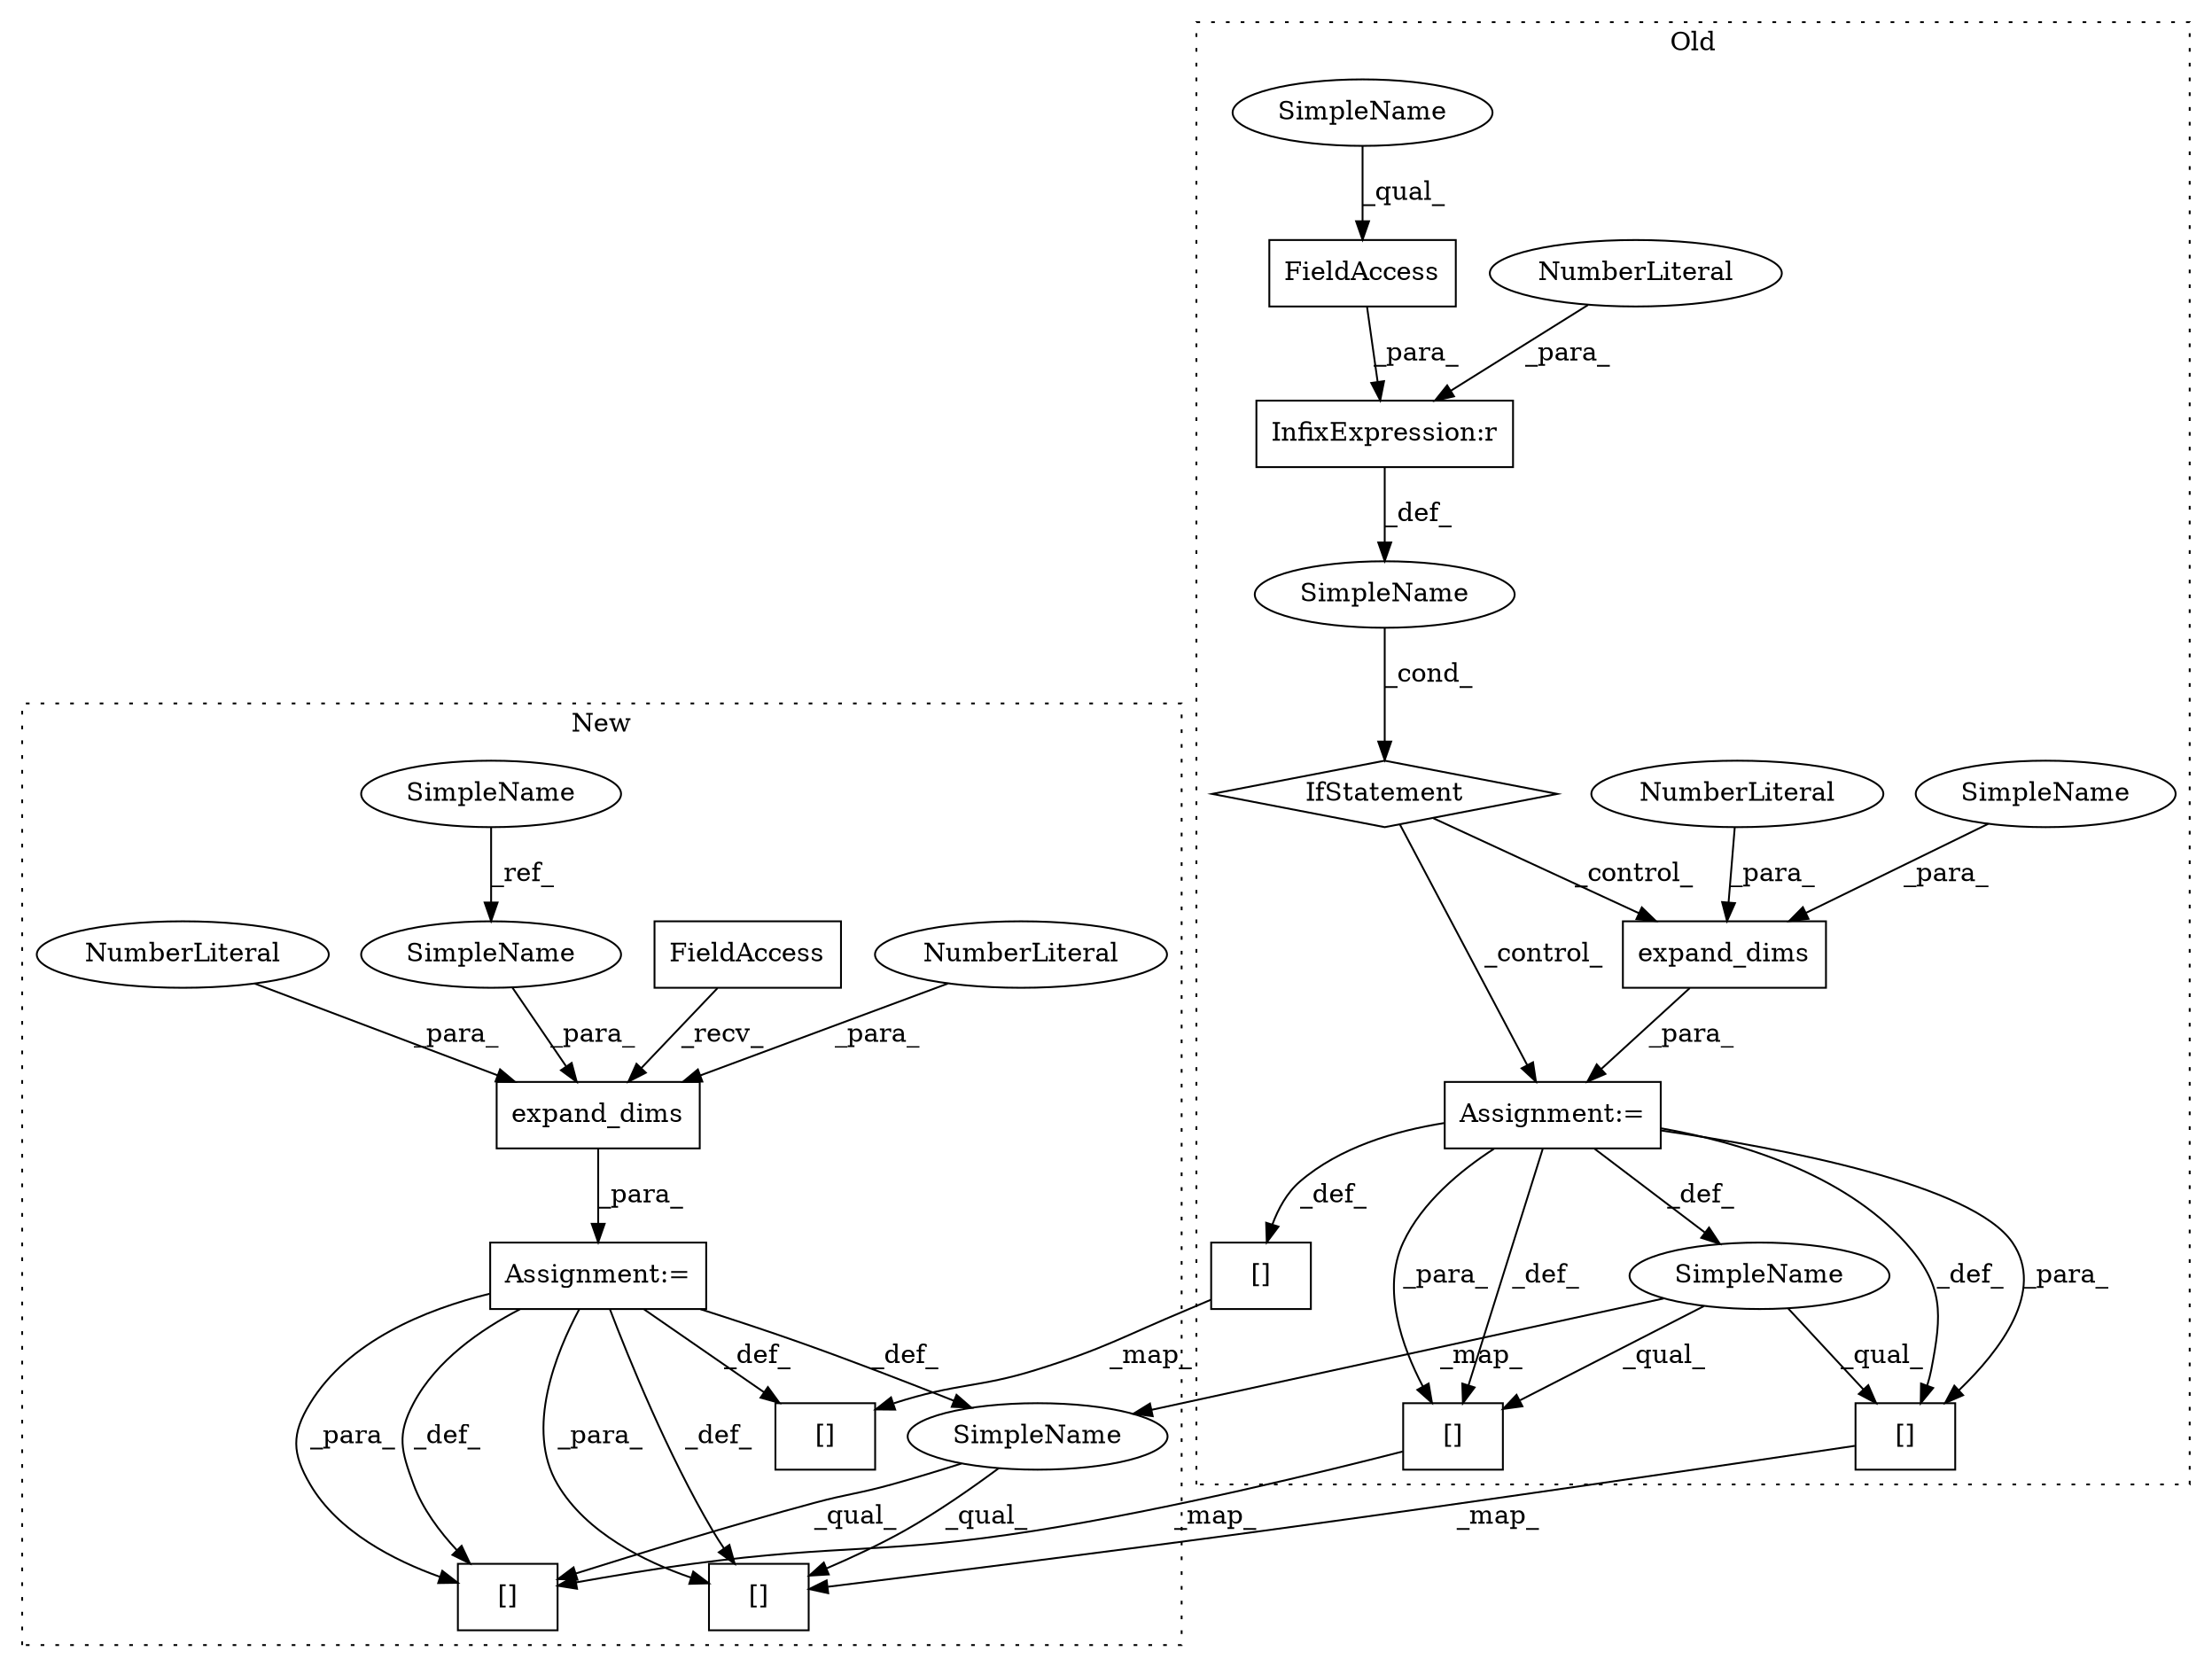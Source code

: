 digraph G {
subgraph cluster0 {
1 [label="IfStatement" a="25" s="16785,16804" l="4,2" shape="diamond"];
5 [label="Assignment:=" a="7" s="16819" l="1" shape="box"];
6 [label="SimpleName" a="42" s="" l="" shape="ellipse"];
7 [label="InfixExpression:r" a="27" s="16799" l="4" shape="box"];
8 [label="NumberLiteral" a="34" s="16803" l="1" shape="ellipse"];
9 [label="expand_dims" a="32" s="16826,16845" l="12,1" shape="box"];
10 [label="FieldAccess" a="22" s="16789" l="10" shape="box"];
11 [label="NumberLiteral" a="34" s="16844" l="1" shape="ellipse"];
15 [label="[]" a="2" s="17913,17921" l="7,1" shape="box"];
18 [label="[]" a="2" s="17600,17616" l="7,1" shape="box"];
19 [label="SimpleName" a="42" s="17054" l="6" shape="ellipse"];
21 [label="[]" a="2" s="17385,17407" l="7,1" shape="box"];
24 [label="SimpleName" a="42" s="16789" l="5" shape="ellipse"];
25 [label="SimpleName" a="42" s="16838" l="5" shape="ellipse"];
label = "Old";
style="dotted";
}
subgraph cluster1 {
2 [label="expand_dims" a="32" s="16864,16885" l="12,1" shape="box"];
3 [label="Assignment:=" a="7" s="16833" l="1" shape="box"];
4 [label="NumberLiteral" a="34" s="16884" l="1" shape="ellipse"];
12 [label="FieldAccess" a="22" s="16834" l="9" shape="box"];
13 [label="SimpleName" a="42" s="16788" l="5" shape="ellipse"];
14 [label="[]" a="2" s="17873,17881" l="7,1" shape="box"];
16 [label="NumberLiteral" a="34" s="16882" l="1" shape="ellipse"];
17 [label="[]" a="2" s="17560,17576" l="7,1" shape="box"];
20 [label="SimpleName" a="42" s="17014" l="6" shape="ellipse"];
22 [label="[]" a="2" s="17345,17367" l="7,1" shape="box"];
23 [label="SimpleName" a="42" s="16876" l="5" shape="ellipse"];
label = "New";
style="dotted";
}
1 -> 5 [label="_control_"];
1 -> 9 [label="_control_"];
2 -> 3 [label="_para_"];
3 -> 17 [label="_def_"];
3 -> 20 [label="_def_"];
3 -> 22 [label="_def_"];
3 -> 14 [label="_def_"];
3 -> 22 [label="_para_"];
3 -> 17 [label="_para_"];
4 -> 2 [label="_para_"];
5 -> 18 [label="_para_"];
5 -> 19 [label="_def_"];
5 -> 21 [label="_def_"];
5 -> 18 [label="_def_"];
5 -> 21 [label="_para_"];
5 -> 15 [label="_def_"];
6 -> 1 [label="_cond_"];
7 -> 6 [label="_def_"];
8 -> 7 [label="_para_"];
9 -> 5 [label="_para_"];
10 -> 7 [label="_para_"];
11 -> 9 [label="_para_"];
12 -> 2 [label="_recv_"];
13 -> 23 [label="_ref_"];
15 -> 14 [label="_map_"];
16 -> 2 [label="_para_"];
18 -> 17 [label="_map_"];
19 -> 20 [label="_map_"];
19 -> 21 [label="_qual_"];
19 -> 18 [label="_qual_"];
20 -> 17 [label="_qual_"];
20 -> 22 [label="_qual_"];
21 -> 22 [label="_map_"];
23 -> 2 [label="_para_"];
24 -> 10 [label="_qual_"];
25 -> 9 [label="_para_"];
}